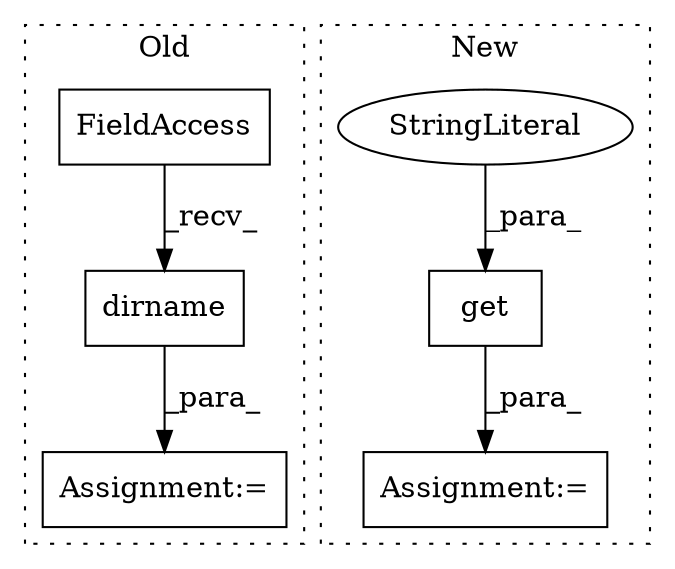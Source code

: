 digraph G {
subgraph cluster0 {
1 [label="dirname" a="32" s="1545,1578" l="8,1" shape="box"];
3 [label="FieldAccess" a="22" s="1537" l="7" shape="box"];
4 [label="Assignment:=" a="7" s="1781" l="1" shape="box"];
label = "Old";
style="dotted";
}
subgraph cluster1 {
2 [label="get" a="32" s="1543,1604" l="4,1" shape="box"];
5 [label="StringLiteral" a="45" s="1547" l="57" shape="ellipse"];
6 [label="Assignment:=" a="7" s="1533" l="1" shape="box"];
label = "New";
style="dotted";
}
1 -> 4 [label="_para_"];
2 -> 6 [label="_para_"];
3 -> 1 [label="_recv_"];
5 -> 2 [label="_para_"];
}